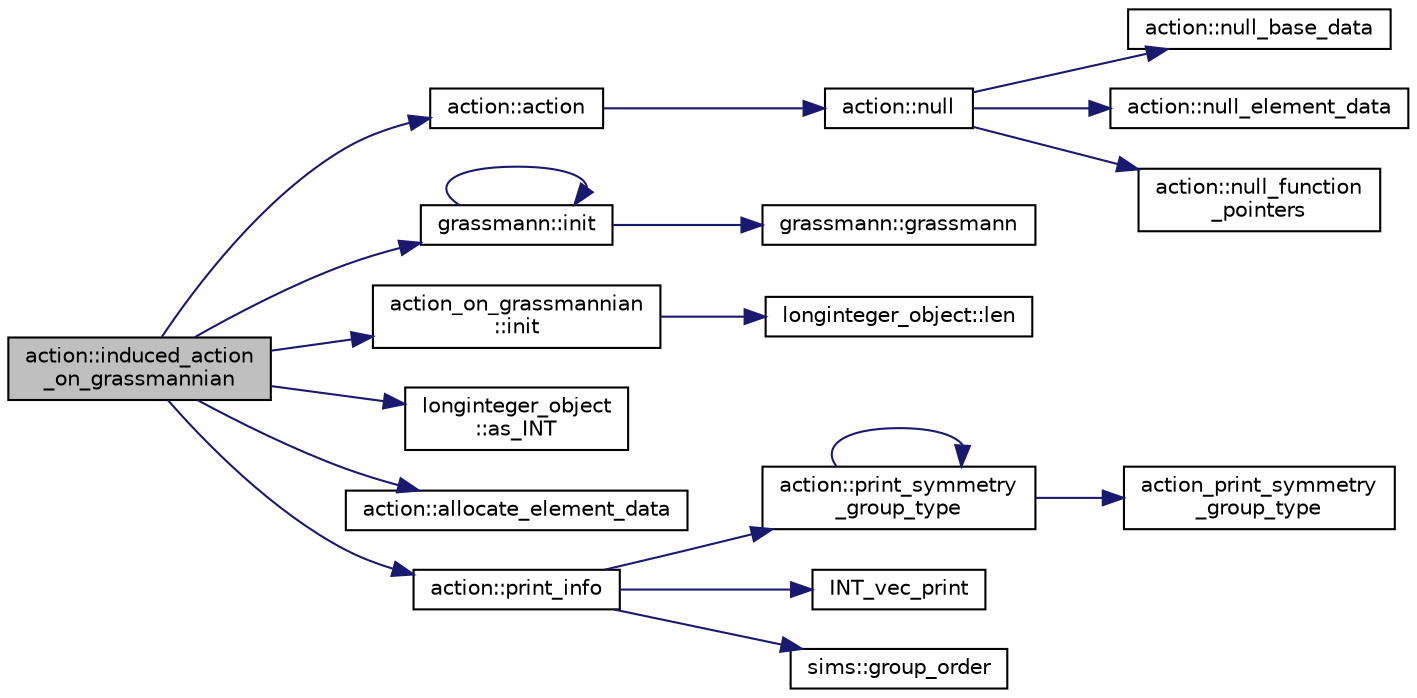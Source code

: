 digraph "action::induced_action_on_grassmannian"
{
  edge [fontname="Helvetica",fontsize="10",labelfontname="Helvetica",labelfontsize="10"];
  node [fontname="Helvetica",fontsize="10",shape=record];
  rankdir="LR";
  Node18557 [label="action::induced_action\l_on_grassmannian",height=0.2,width=0.4,color="black", fillcolor="grey75", style="filled", fontcolor="black"];
  Node18557 -> Node18558 [color="midnightblue",fontsize="10",style="solid",fontname="Helvetica"];
  Node18558 [label="action::action",height=0.2,width=0.4,color="black", fillcolor="white", style="filled",URL="$d2/d86/classaction.html#a108adb38ad362aeb55cf40b9de38bb16"];
  Node18558 -> Node18559 [color="midnightblue",fontsize="10",style="solid",fontname="Helvetica"];
  Node18559 [label="action::null",height=0.2,width=0.4,color="black", fillcolor="white", style="filled",URL="$d2/d86/classaction.html#af05ce222a97a1eff5f692b9193dee125"];
  Node18559 -> Node18560 [color="midnightblue",fontsize="10",style="solid",fontname="Helvetica"];
  Node18560 [label="action::null_base_data",height=0.2,width=0.4,color="black", fillcolor="white", style="filled",URL="$d2/d86/classaction.html#a09d62a3dd408d1c0704b380b26f72fb0"];
  Node18559 -> Node18561 [color="midnightblue",fontsize="10",style="solid",fontname="Helvetica"];
  Node18561 [label="action::null_element_data",height=0.2,width=0.4,color="black", fillcolor="white", style="filled",URL="$d2/d86/classaction.html#a90cd98bea15f55a3c25cb9c6b68685df"];
  Node18559 -> Node18562 [color="midnightblue",fontsize="10",style="solid",fontname="Helvetica"];
  Node18562 [label="action::null_function\l_pointers",height=0.2,width=0.4,color="black", fillcolor="white", style="filled",URL="$d2/d86/classaction.html#a1359d74a665e82a098fba5c1c1249dde"];
  Node18557 -> Node18563 [color="midnightblue",fontsize="10",style="solid",fontname="Helvetica"];
  Node18563 [label="grassmann::init",height=0.2,width=0.4,color="black", fillcolor="white", style="filled",URL="$df/d02/classgrassmann.html#a2e8cf7b9f203254493d7c2607c17d498"];
  Node18563 -> Node18564 [color="midnightblue",fontsize="10",style="solid",fontname="Helvetica"];
  Node18564 [label="grassmann::grassmann",height=0.2,width=0.4,color="black", fillcolor="white", style="filled",URL="$df/d02/classgrassmann.html#a252a85d3b74eb4fbd5771f4152a5f272"];
  Node18563 -> Node18563 [color="midnightblue",fontsize="10",style="solid",fontname="Helvetica"];
  Node18557 -> Node18565 [color="midnightblue",fontsize="10",style="solid",fontname="Helvetica"];
  Node18565 [label="action_on_grassmannian\l::init",height=0.2,width=0.4,color="black", fillcolor="white", style="filled",URL="$d9/ddf/classaction__on__grassmannian.html#a2cf7eda6b88fa033fdc4486fa0508e84"];
  Node18565 -> Node18566 [color="midnightblue",fontsize="10",style="solid",fontname="Helvetica"];
  Node18566 [label="longinteger_object::len",height=0.2,width=0.4,color="black", fillcolor="white", style="filled",URL="$dd/d7e/classlonginteger__object.html#a0bfeae35be8a6fd44ed7f76413596ab1"];
  Node18557 -> Node18567 [color="midnightblue",fontsize="10",style="solid",fontname="Helvetica"];
  Node18567 [label="longinteger_object\l::as_INT",height=0.2,width=0.4,color="black", fillcolor="white", style="filled",URL="$dd/d7e/classlonginteger__object.html#afb992d4679a6741acc63c8bcba27971e"];
  Node18557 -> Node18568 [color="midnightblue",fontsize="10",style="solid",fontname="Helvetica"];
  Node18568 [label="action::allocate_element_data",height=0.2,width=0.4,color="black", fillcolor="white", style="filled",URL="$d2/d86/classaction.html#adc5f98db8315bfd17fcd2fbb437d8f60"];
  Node18557 -> Node18569 [color="midnightblue",fontsize="10",style="solid",fontname="Helvetica"];
  Node18569 [label="action::print_info",height=0.2,width=0.4,color="black", fillcolor="white", style="filled",URL="$d2/d86/classaction.html#a6f89e493e5c5a32e5c3b8963d438ce86"];
  Node18569 -> Node18570 [color="midnightblue",fontsize="10",style="solid",fontname="Helvetica"];
  Node18570 [label="action::print_symmetry\l_group_type",height=0.2,width=0.4,color="black", fillcolor="white", style="filled",URL="$d2/d86/classaction.html#aed811766c7e64fe2c853df8b0b67aa6e"];
  Node18570 -> Node18571 [color="midnightblue",fontsize="10",style="solid",fontname="Helvetica"];
  Node18571 [label="action_print_symmetry\l_group_type",height=0.2,width=0.4,color="black", fillcolor="white", style="filled",URL="$d5/d90/action__global_8_c.html#a03666b9440c4962148eba7905b9f843c"];
  Node18570 -> Node18570 [color="midnightblue",fontsize="10",style="solid",fontname="Helvetica"];
  Node18569 -> Node18572 [color="midnightblue",fontsize="10",style="solid",fontname="Helvetica"];
  Node18572 [label="INT_vec_print",height=0.2,width=0.4,color="black", fillcolor="white", style="filled",URL="$df/dbf/sajeeb_8_c.html#a79a5901af0b47dd0d694109543c027fe"];
  Node18569 -> Node18573 [color="midnightblue",fontsize="10",style="solid",fontname="Helvetica"];
  Node18573 [label="sims::group_order",height=0.2,width=0.4,color="black", fillcolor="white", style="filled",URL="$d9/df3/classsims.html#aa442445175656570fa35febbe790efad"];
}

